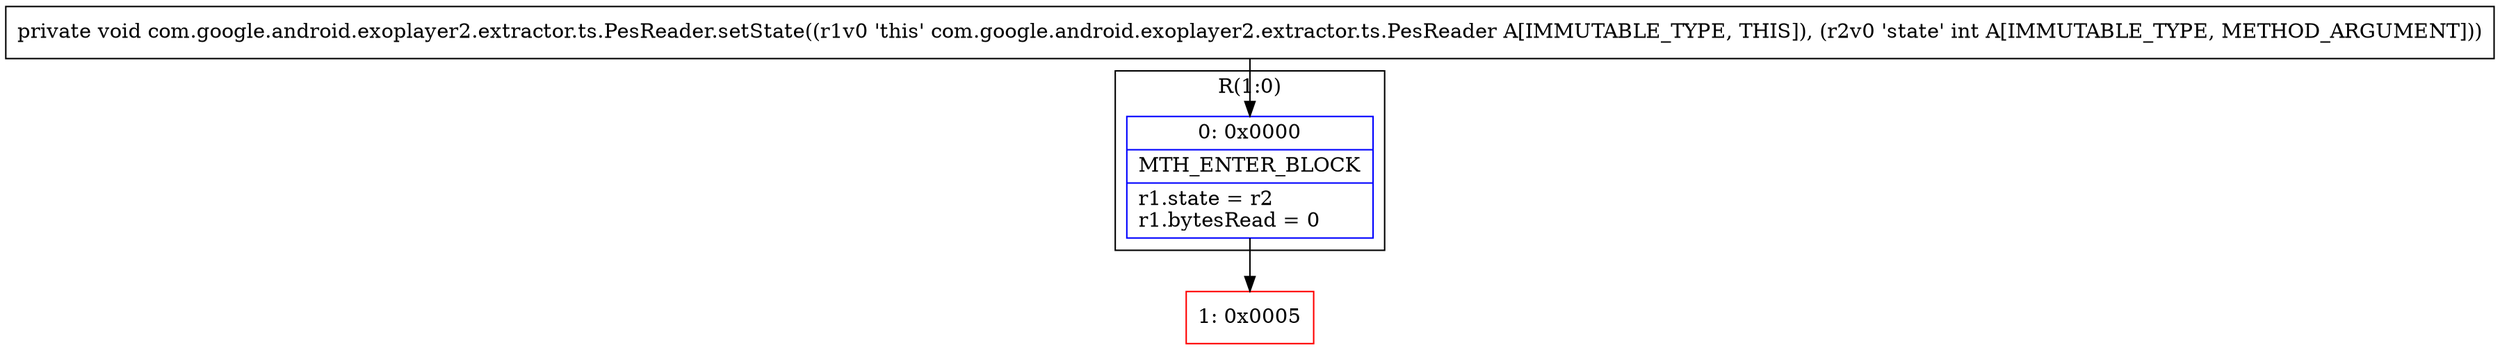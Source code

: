 digraph "CFG forcom.google.android.exoplayer2.extractor.ts.PesReader.setState(I)V" {
subgraph cluster_Region_638959781 {
label = "R(1:0)";
node [shape=record,color=blue];
Node_0 [shape=record,label="{0\:\ 0x0000|MTH_ENTER_BLOCK\l|r1.state = r2\lr1.bytesRead = 0\l}"];
}
Node_1 [shape=record,color=red,label="{1\:\ 0x0005}"];
MethodNode[shape=record,label="{private void com.google.android.exoplayer2.extractor.ts.PesReader.setState((r1v0 'this' com.google.android.exoplayer2.extractor.ts.PesReader A[IMMUTABLE_TYPE, THIS]), (r2v0 'state' int A[IMMUTABLE_TYPE, METHOD_ARGUMENT])) }"];
MethodNode -> Node_0;
Node_0 -> Node_1;
}

